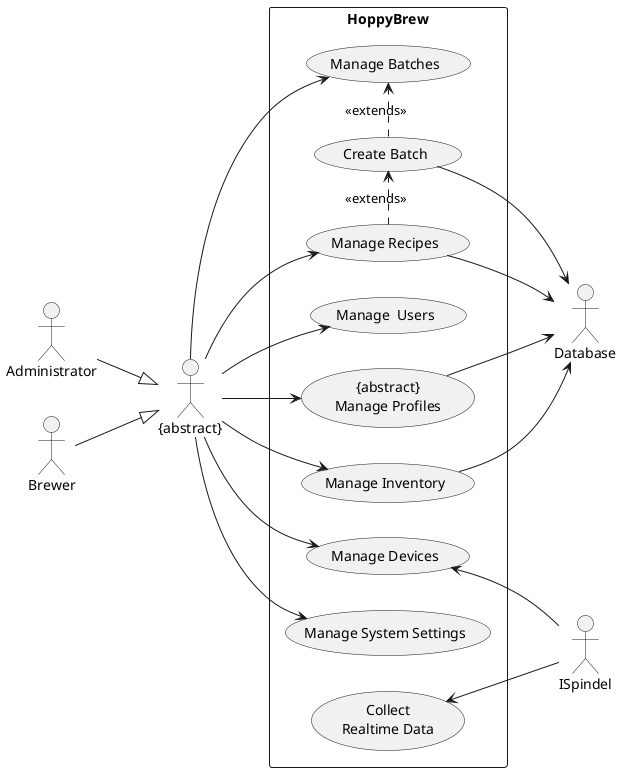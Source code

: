 @startuml

left to right direction

actor Administrator as Admin
actor Brewer as Brewer
actor Database as DB
actor ISpindel as ISpindel
actor "{abstract}" as AbstractUser

Admin --|> AbstractUser
Brewer --|> AbstractUser

rectangle "HoppyBrew" as HoppyBrew {
    usecase "Manage  Users" as ManageUsers
    usecase "Manage Recipes" as ManageRecipes
    usecase "Create Batch" as CreateBatch
    usecase "Manage Batches" as ManageBatches
    usecase "{abstract}\nManage Profiles" as ManageProfiles
    usecase "Manage Devices" as ManageDevices
    usecase "Manage Inventory" as ManageInventory
    usecase "Manage System Settings" as ManageSystemSettings
    usecase "Collect\nRealtime Data" as CollectRealtimeData


    AbstractUser --> ManageUsers
    AbstractUser --> ManageRecipes
    AbstractUser --> ManageBatches
    AbstractUser --> ManageProfiles
    AbstractUser --> ManageDevices
    AbstractUser --> ManageInventory
    AbstractUser --> ManageSystemSettings

    CreateBatch .> ManageBatches : <<extends>>

    ManageRecipes .> CreateBatch : <<extends>>
    CreateBatch --> DB

}

    ManageInventory --> DB
    ManageRecipes --> DB
    ManageProfiles --> DB
    
    ManageDevices <-- ISpindel
    CollectRealtimeData <-- ISpindel
    
@enduml
